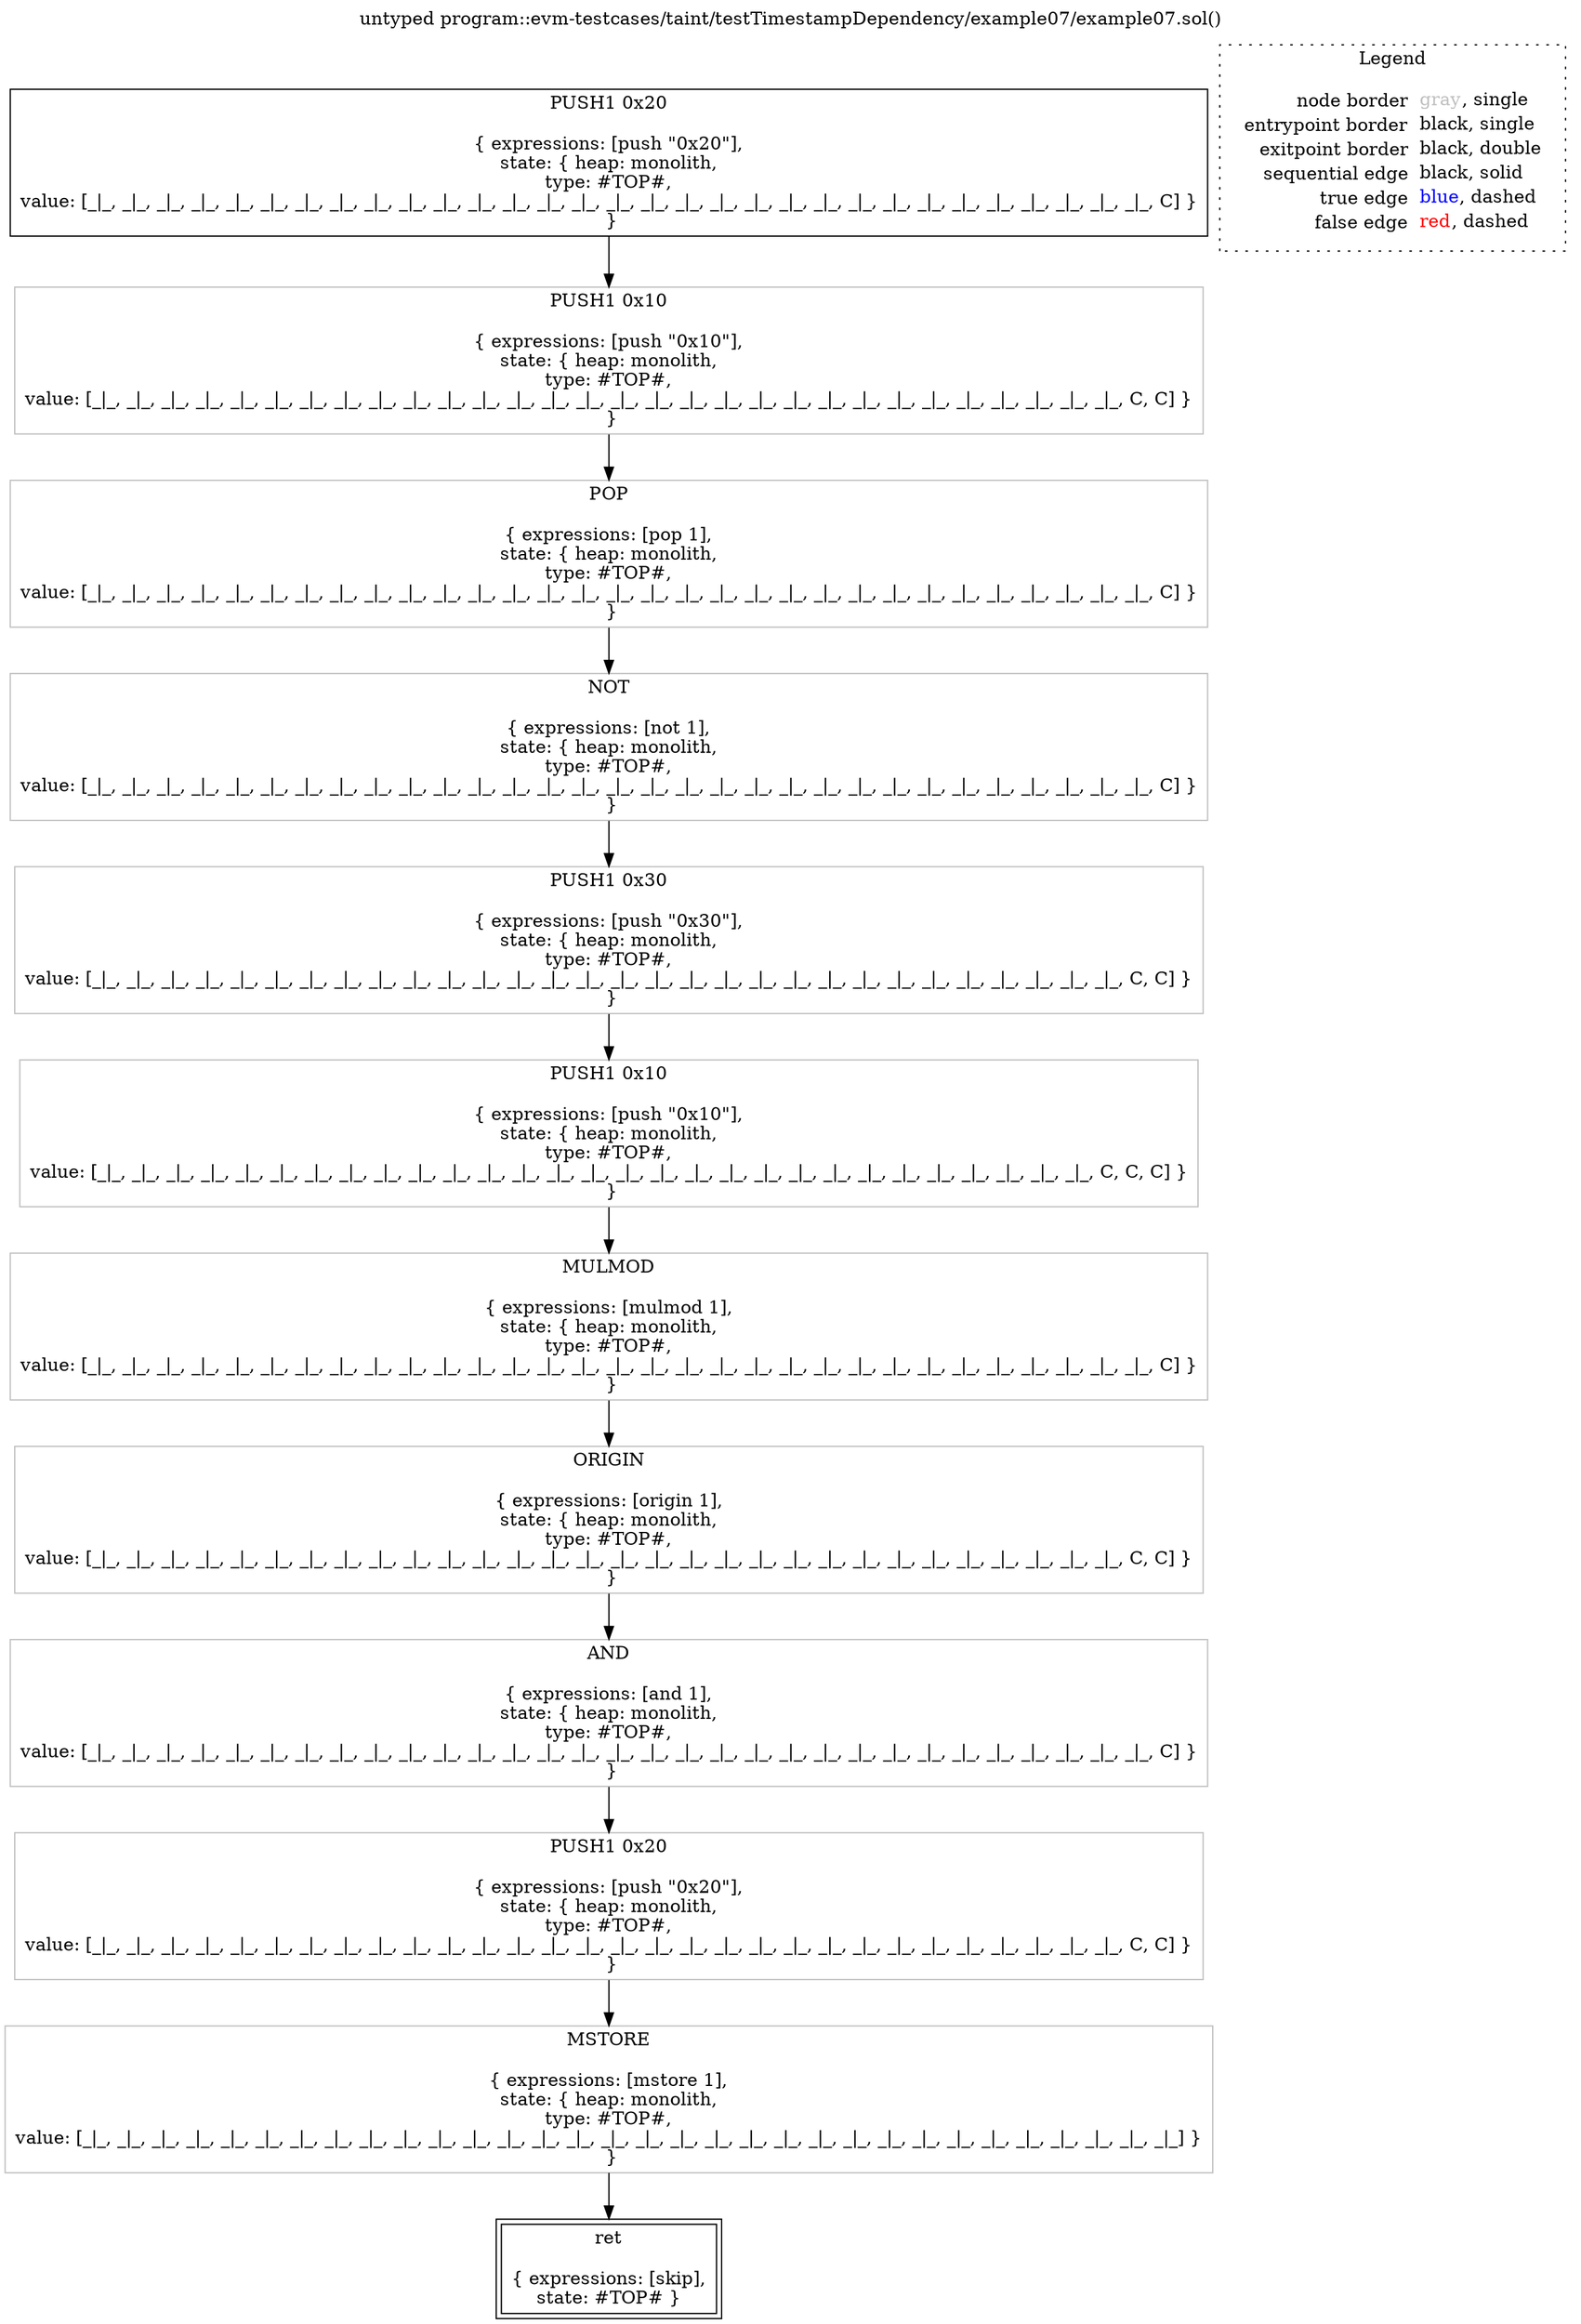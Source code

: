 digraph {
	labelloc="t";
	label="untyped program::evm-testcases/taint/testTimestampDependency/example07/example07.sol()";
	"node0" [shape="rect",color="black",label=<PUSH1 0x20<BR/><BR/>{ expressions: [push &quot;0x20&quot;],<BR/>state: { heap: monolith,<BR/>type: #TOP#,<BR/>value: [_|_, _|_, _|_, _|_, _|_, _|_, _|_, _|_, _|_, _|_, _|_, _|_, _|_, _|_, _|_, _|_, _|_, _|_, _|_, _|_, _|_, _|_, _|_, _|_, _|_, _|_, _|_, _|_, _|_, _|_, _|_, C] }<BR/> }<BR/>>];
	"node2" [shape="rect",color="gray",label=<PUSH1 0x10<BR/><BR/>{ expressions: [push &quot;0x10&quot;],<BR/>state: { heap: monolith,<BR/>type: #TOP#,<BR/>value: [_|_, _|_, _|_, _|_, _|_, _|_, _|_, _|_, _|_, _|_, _|_, _|_, _|_, _|_, _|_, _|_, _|_, _|_, _|_, _|_, _|_, _|_, _|_, _|_, _|_, _|_, _|_, _|_, _|_, _|_, C, C] }<BR/> }<BR/>>];
	"node4" [shape="rect",color="gray",label=<POP<BR/><BR/>{ expressions: [pop 1],<BR/>state: { heap: monolith,<BR/>type: #TOP#,<BR/>value: [_|_, _|_, _|_, _|_, _|_, _|_, _|_, _|_, _|_, _|_, _|_, _|_, _|_, _|_, _|_, _|_, _|_, _|_, _|_, _|_, _|_, _|_, _|_, _|_, _|_, _|_, _|_, _|_, _|_, _|_, _|_, C] }<BR/> }<BR/>>];
	"node5" [shape="rect",color="gray",label=<NOT<BR/><BR/>{ expressions: [not 1],<BR/>state: { heap: monolith,<BR/>type: #TOP#,<BR/>value: [_|_, _|_, _|_, _|_, _|_, _|_, _|_, _|_, _|_, _|_, _|_, _|_, _|_, _|_, _|_, _|_, _|_, _|_, _|_, _|_, _|_, _|_, _|_, _|_, _|_, _|_, _|_, _|_, _|_, _|_, _|_, C] }<BR/> }<BR/>>];
	"node6" [shape="rect",color="gray",label=<PUSH1 0x30<BR/><BR/>{ expressions: [push &quot;0x30&quot;],<BR/>state: { heap: monolith,<BR/>type: #TOP#,<BR/>value: [_|_, _|_, _|_, _|_, _|_, _|_, _|_, _|_, _|_, _|_, _|_, _|_, _|_, _|_, _|_, _|_, _|_, _|_, _|_, _|_, _|_, _|_, _|_, _|_, _|_, _|_, _|_, _|_, _|_, _|_, C, C] }<BR/> }<BR/>>];
	"node8" [shape="rect",color="gray",label=<PUSH1 0x10<BR/><BR/>{ expressions: [push &quot;0x10&quot;],<BR/>state: { heap: monolith,<BR/>type: #TOP#,<BR/>value: [_|_, _|_, _|_, _|_, _|_, _|_, _|_, _|_, _|_, _|_, _|_, _|_, _|_, _|_, _|_, _|_, _|_, _|_, _|_, _|_, _|_, _|_, _|_, _|_, _|_, _|_, _|_, _|_, _|_, C, C, C] }<BR/> }<BR/>>];
	"node10" [shape="rect",color="gray",label=<MULMOD<BR/><BR/>{ expressions: [mulmod 1],<BR/>state: { heap: monolith,<BR/>type: #TOP#,<BR/>value: [_|_, _|_, _|_, _|_, _|_, _|_, _|_, _|_, _|_, _|_, _|_, _|_, _|_, _|_, _|_, _|_, _|_, _|_, _|_, _|_, _|_, _|_, _|_, _|_, _|_, _|_, _|_, _|_, _|_, _|_, _|_, C] }<BR/> }<BR/>>];
	"node11" [shape="rect",color="gray",label=<ORIGIN<BR/><BR/>{ expressions: [origin 1],<BR/>state: { heap: monolith,<BR/>type: #TOP#,<BR/>value: [_|_, _|_, _|_, _|_, _|_, _|_, _|_, _|_, _|_, _|_, _|_, _|_, _|_, _|_, _|_, _|_, _|_, _|_, _|_, _|_, _|_, _|_, _|_, _|_, _|_, _|_, _|_, _|_, _|_, _|_, C, C] }<BR/> }<BR/>>];
	"node12" [shape="rect",color="gray",label=<AND<BR/><BR/>{ expressions: [and 1],<BR/>state: { heap: monolith,<BR/>type: #TOP#,<BR/>value: [_|_, _|_, _|_, _|_, _|_, _|_, _|_, _|_, _|_, _|_, _|_, _|_, _|_, _|_, _|_, _|_, _|_, _|_, _|_, _|_, _|_, _|_, _|_, _|_, _|_, _|_, _|_, _|_, _|_, _|_, _|_, C] }<BR/> }<BR/>>];
	"node13" [shape="rect",color="gray",label=<PUSH1 0x20<BR/><BR/>{ expressions: [push &quot;0x20&quot;],<BR/>state: { heap: monolith,<BR/>type: #TOP#,<BR/>value: [_|_, _|_, _|_, _|_, _|_, _|_, _|_, _|_, _|_, _|_, _|_, _|_, _|_, _|_, _|_, _|_, _|_, _|_, _|_, _|_, _|_, _|_, _|_, _|_, _|_, _|_, _|_, _|_, _|_, _|_, C, C] }<BR/> }<BR/>>];
	"node15" [shape="rect",color="gray",label=<MSTORE<BR/><BR/>{ expressions: [mstore 1],<BR/>state: { heap: monolith,<BR/>type: #TOP#,<BR/>value: [_|_, _|_, _|_, _|_, _|_, _|_, _|_, _|_, _|_, _|_, _|_, _|_, _|_, _|_, _|_, _|_, _|_, _|_, _|_, _|_, _|_, _|_, _|_, _|_, _|_, _|_, _|_, _|_, _|_, _|_, _|_, _|_] }<BR/> }<BR/>>];
	"node16" [shape="rect",color="black",peripheries="2",label=<ret<BR/><BR/>{ expressions: [skip],<BR/>state: #TOP# }<BR/>>];
	"node0" -> "node2" [color="black"];
	"node2" -> "node4" [color="black"];
	"node4" -> "node5" [color="black"];
	"node5" -> "node6" [color="black"];
	"node6" -> "node8" [color="black"];
	"node8" -> "node10" [color="black"];
	"node10" -> "node11" [color="black"];
	"node11" -> "node12" [color="black"];
	"node12" -> "node13" [color="black"];
	"node13" -> "node15" [color="black"];
	"node15" -> "node16" [color="black"];
subgraph cluster_legend {
	label="Legend";
	style=dotted;
	node [shape=plaintext];
	"legend" [label=<<table border="0" cellpadding="2" cellspacing="0" cellborder="0"><tr><td align="right">node border&nbsp;</td><td align="left"><font color="gray">gray</font>, single</td></tr><tr><td align="right">entrypoint border&nbsp;</td><td align="left"><font color="black">black</font>, single</td></tr><tr><td align="right">exitpoint border&nbsp;</td><td align="left"><font color="black">black</font>, double</td></tr><tr><td align="right">sequential edge&nbsp;</td><td align="left"><font color="black">black</font>, solid</td></tr><tr><td align="right">true edge&nbsp;</td><td align="left"><font color="blue">blue</font>, dashed</td></tr><tr><td align="right">false edge&nbsp;</td><td align="left"><font color="red">red</font>, dashed</td></tr></table>>];
}

}
